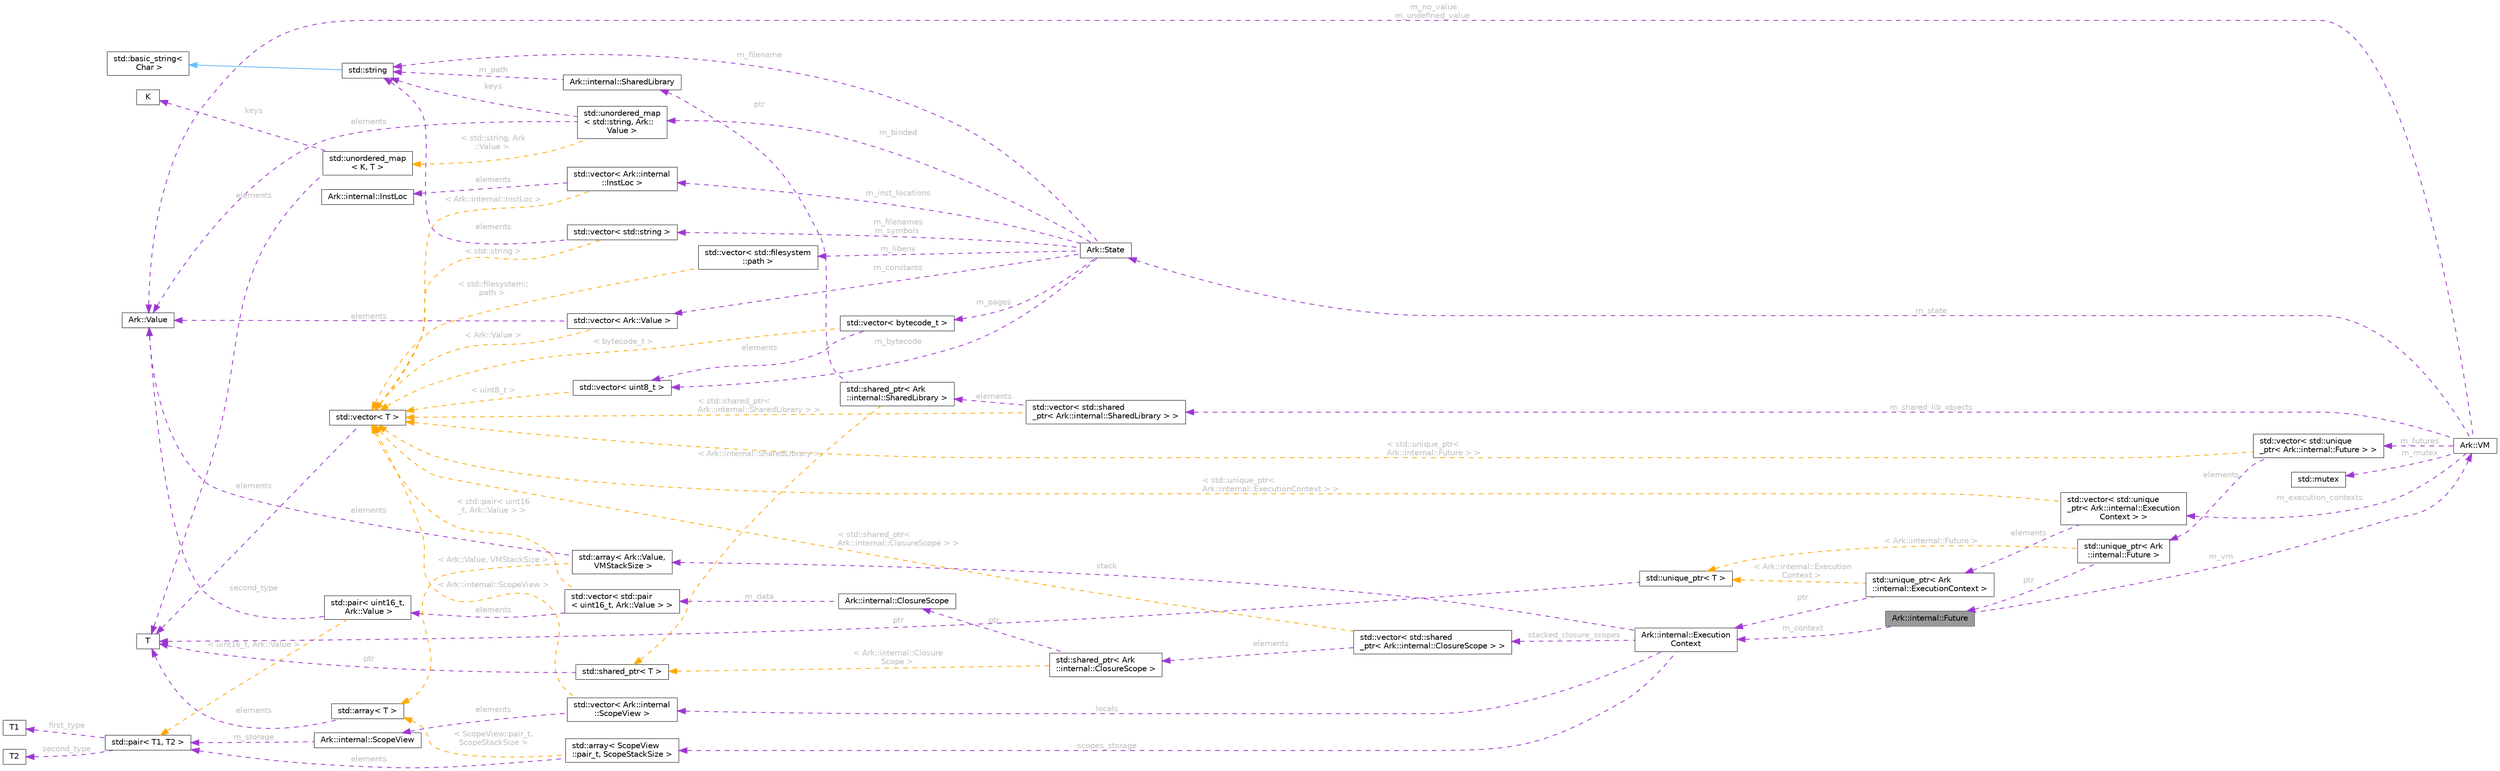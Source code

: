 digraph "Ark::internal::Future"
{
 // INTERACTIVE_SVG=YES
 // LATEX_PDF_SIZE
  bgcolor="transparent";
  edge [fontname=Helvetica,fontsize=10,labelfontname=Helvetica,labelfontsize=10];
  node [fontname=Helvetica,fontsize=10,shape=box,height=0.2,width=0.4];
  rankdir="LR";
  Node1 [id="Node000001",label="Ark::internal::Future",height=0.2,width=0.4,color="gray40", fillcolor="grey60", style="filled", fontcolor="black",tooltip=" "];
  Node2 -> Node1 [id="edge1_Node000001_Node000002",dir="back",color="darkorchid3",style="dashed",tooltip=" ",label=" m_context",fontcolor="grey" ];
  Node2 [id="Node000002",label="Ark::internal::Execution\lContext",height=0.2,width=0.4,color="gray40", fillcolor="white", style="filled",URL="$d0/daf/structArk_1_1internal_1_1ExecutionContext.html",tooltip=" "];
  Node3 -> Node2 [id="edge2_Node000002_Node000003",dir="back",color="darkorchid3",style="dashed",tooltip=" ",label=" stacked_closure_scopes",fontcolor="grey" ];
  Node3 [id="Node000003",label="std::vector\< std::shared\l_ptr\< Ark::internal::ClosureScope \> \>",height=0.2,width=0.4,color="gray40", fillcolor="white", style="filled",tooltip=" "];
  Node4 -> Node3 [id="edge3_Node000003_Node000004",dir="back",color="darkorchid3",style="dashed",tooltip=" ",label=" elements",fontcolor="grey" ];
  Node4 [id="Node000004",label="std::shared_ptr\< Ark\l::internal::ClosureScope \>",height=0.2,width=0.4,color="gray40", fillcolor="white", style="filled",tooltip=" "];
  Node5 -> Node4 [id="edge4_Node000004_Node000005",dir="back",color="darkorchid3",style="dashed",tooltip=" ",label=" ptr",fontcolor="grey" ];
  Node5 [id="Node000005",label="Ark::internal::ClosureScope",height=0.2,width=0.4,color="gray40", fillcolor="white", style="filled",URL="$d9/d6c/classArk_1_1internal_1_1ClosureScope.html",tooltip="A class to store fields captured by a closure."];
  Node6 -> Node5 [id="edge5_Node000005_Node000006",dir="back",color="darkorchid3",style="dashed",tooltip=" ",label=" m_data",fontcolor="grey" ];
  Node6 [id="Node000006",label="std::vector\< std::pair\l\< uint16_t, Ark::Value \> \>",height=0.2,width=0.4,color="gray40", fillcolor="white", style="filled",tooltip=" "];
  Node7 -> Node6 [id="edge6_Node000006_Node000007",dir="back",color="darkorchid3",style="dashed",tooltip=" ",label=" elements",fontcolor="grey" ];
  Node7 [id="Node000007",label="std::pair\< uint16_t,\l Ark::Value \>",height=0.2,width=0.4,color="gray40", fillcolor="white", style="filled",tooltip=" "];
  Node8 -> Node7 [id="edge7_Node000007_Node000008",dir="back",color="darkorchid3",style="dashed",tooltip=" ",label=" second_type",fontcolor="grey" ];
  Node8 [id="Node000008",label="Ark::Value",height=0.2,width=0.4,color="gray40", fillcolor="white", style="filled",URL="$d3/d90/classArk_1_1Value.html",tooltip=" "];
  Node9 -> Node7 [id="edge8_Node000007_Node000009",dir="back",color="orange",style="dashed",tooltip=" ",label=" \< uint16_t, Ark::Value \>",fontcolor="grey" ];
  Node9 [id="Node000009",label="std::pair\< T1, T2 \>",height=0.2,width=0.4,color="gray40", fillcolor="white", style="filled",tooltip=" "];
  Node10 -> Node9 [id="edge9_Node000009_Node000010",dir="back",color="darkorchid3",style="dashed",tooltip=" ",label=" first_type",fontcolor="grey" ];
  Node10 [id="Node000010",label="T1",height=0.2,width=0.4,color="gray40", fillcolor="white", style="filled",tooltip=" "];
  Node11 -> Node9 [id="edge10_Node000009_Node000011",dir="back",color="darkorchid3",style="dashed",tooltip=" ",label=" second_type",fontcolor="grey" ];
  Node11 [id="Node000011",label="T2",height=0.2,width=0.4,color="gray40", fillcolor="white", style="filled",tooltip=" "];
  Node12 -> Node6 [id="edge11_Node000006_Node000012",dir="back",color="orange",style="dashed",tooltip=" ",label=" \< std::pair\< uint16\l_t, Ark::Value \> \>",fontcolor="grey" ];
  Node12 [id="Node000012",label="std::vector\< T \>",height=0.2,width=0.4,color="gray40", fillcolor="white", style="filled",tooltip=" "];
  Node13 -> Node12 [id="edge12_Node000012_Node000013",dir="back",color="darkorchid3",style="dashed",tooltip=" ",label=" elements",fontcolor="grey" ];
  Node13 [id="Node000013",label="T",height=0.2,width=0.4,color="gray40", fillcolor="white", style="filled",tooltip=" "];
  Node14 -> Node4 [id="edge13_Node000004_Node000014",dir="back",color="orange",style="dashed",tooltip=" ",label=" \< Ark::internal::Closure\lScope \>",fontcolor="grey" ];
  Node14 [id="Node000014",label="std::shared_ptr\< T \>",height=0.2,width=0.4,color="gray40", fillcolor="white", style="filled",tooltip=" "];
  Node13 -> Node14 [id="edge14_Node000014_Node000013",dir="back",color="darkorchid3",style="dashed",tooltip=" ",label=" ptr",fontcolor="grey" ];
  Node12 -> Node3 [id="edge15_Node000003_Node000012",dir="back",color="orange",style="dashed",tooltip=" ",label=" \< std::shared_ptr\<\l Ark::internal::ClosureScope \> \>",fontcolor="grey" ];
  Node15 -> Node2 [id="edge16_Node000002_Node000015",dir="back",color="darkorchid3",style="dashed",tooltip=" ",label=" locals",fontcolor="grey" ];
  Node15 [id="Node000015",label="std::vector\< Ark::internal\l::ScopeView \>",height=0.2,width=0.4,color="gray40", fillcolor="white", style="filled",tooltip=" "];
  Node16 -> Node15 [id="edge17_Node000015_Node000016",dir="back",color="darkorchid3",style="dashed",tooltip=" ",label=" elements",fontcolor="grey" ];
  Node16 [id="Node000016",label="Ark::internal::ScopeView",height=0.2,width=0.4,color="gray40", fillcolor="white", style="filled",URL="$d2/ddd/classArk_1_1internal_1_1ScopeView.html",tooltip="A class to handle the VM scope more efficiently."];
  Node9 -> Node16 [id="edge18_Node000016_Node000009",dir="back",color="darkorchid3",style="dashed",tooltip=" ",label=" m_storage",fontcolor="grey" ];
  Node12 -> Node15 [id="edge19_Node000015_Node000012",dir="back",color="orange",style="dashed",tooltip=" ",label=" \< Ark::internal::ScopeView \>",fontcolor="grey" ];
  Node17 -> Node2 [id="edge20_Node000002_Node000017",dir="back",color="darkorchid3",style="dashed",tooltip=" ",label=" scopes_storage",fontcolor="grey" ];
  Node17 [id="Node000017",label="std::array\< ScopeView\l::pair_t, ScopeStackSize \>",height=0.2,width=0.4,color="gray40", fillcolor="white", style="filled",tooltip=" "];
  Node9 -> Node17 [id="edge21_Node000017_Node000009",dir="back",color="darkorchid3",style="dashed",tooltip=" ",label=" elements",fontcolor="grey" ];
  Node18 -> Node17 [id="edge22_Node000017_Node000018",dir="back",color="orange",style="dashed",tooltip=" ",label=" \< ScopeView::pair_t,\l ScopeStackSize \>",fontcolor="grey" ];
  Node18 [id="Node000018",label="std::array\< T \>",height=0.2,width=0.4,color="gray40", fillcolor="white", style="filled",tooltip=" "];
  Node13 -> Node18 [id="edge23_Node000018_Node000013",dir="back",color="darkorchid3",style="dashed",tooltip=" ",label=" elements",fontcolor="grey" ];
  Node19 -> Node2 [id="edge24_Node000002_Node000019",dir="back",color="darkorchid3",style="dashed",tooltip=" ",label=" stack",fontcolor="grey" ];
  Node19 [id="Node000019",label="std::array\< Ark::Value,\l VMStackSize \>",height=0.2,width=0.4,color="gray40", fillcolor="white", style="filled",tooltip=" "];
  Node8 -> Node19 [id="edge25_Node000019_Node000008",dir="back",color="darkorchid3",style="dashed",tooltip=" ",label=" elements",fontcolor="grey" ];
  Node18 -> Node19 [id="edge26_Node000019_Node000018",dir="back",color="orange",style="dashed",tooltip=" ",label=" \< Ark::Value, VMStackSize \>",fontcolor="grey" ];
  Node20 -> Node1 [id="edge27_Node000001_Node000020",dir="back",color="darkorchid3",style="dashed",tooltip=" ",label=" m_vm",fontcolor="grey" ];
  Node20 [id="Node000020",label="Ark::VM",height=0.2,width=0.4,color="gray40", fillcolor="white", style="filled",URL="$d2/d93/classArk_1_1VM.html",tooltip="The ArkScript virtual machine, executing ArkScript bytecode."];
  Node21 -> Node20 [id="edge28_Node000020_Node000021",dir="back",color="darkorchid3",style="dashed",tooltip=" ",label=" m_state",fontcolor="grey" ];
  Node21 [id="Node000021",label="Ark::State",height=0.2,width=0.4,color="gray40", fillcolor="white", style="filled",URL="$d1/d37/classArk_1_1State.html",tooltip="Ark state to handle the dirty job of loading and compiling ArkScript code."];
  Node22 -> Node21 [id="edge29_Node000021_Node000022",dir="back",color="darkorchid3",style="dashed",tooltip=" ",label=" m_bytecode",fontcolor="grey" ];
  Node22 [id="Node000022",label="std::vector\< uint8_t \>",height=0.2,width=0.4,color="gray40", fillcolor="white", style="filled",tooltip=" "];
  Node12 -> Node22 [id="edge30_Node000022_Node000012",dir="back",color="orange",style="dashed",tooltip=" ",label=" \< uint8_t \>",fontcolor="grey" ];
  Node23 -> Node21 [id="edge31_Node000021_Node000023",dir="back",color="darkorchid3",style="dashed",tooltip=" ",label=" m_libenv",fontcolor="grey" ];
  Node23 [id="Node000023",label="std::vector\< std::filesystem\l::path \>",height=0.2,width=0.4,color="gray40", fillcolor="white", style="filled",tooltip=" "];
  Node12 -> Node23 [id="edge32_Node000023_Node000012",dir="back",color="orange",style="dashed",tooltip=" ",label=" \< std::filesystem::\lpath \>",fontcolor="grey" ];
  Node24 -> Node21 [id="edge33_Node000021_Node000024",dir="back",color="darkorchid3",style="dashed",tooltip=" ",label=" m_filename",fontcolor="grey" ];
  Node24 [id="Node000024",label="std::string",height=0.2,width=0.4,color="gray40", fillcolor="white", style="filled",tooltip=" "];
  Node25 -> Node24 [id="edge34_Node000024_Node000025",dir="back",color="steelblue1",style="solid",tooltip=" "];
  Node25 [id="Node000025",label="std::basic_string\<\l Char \>",height=0.2,width=0.4,color="gray40", fillcolor="white", style="filled",tooltip=" "];
  Node26 -> Node21 [id="edge35_Node000021_Node000026",dir="back",color="darkorchid3",style="dashed",tooltip=" ",label=" m_filenames\nm_symbols",fontcolor="grey" ];
  Node26 [id="Node000026",label="std::vector\< std::string \>",height=0.2,width=0.4,color="gray40", fillcolor="white", style="filled",tooltip=" "];
  Node24 -> Node26 [id="edge36_Node000026_Node000024",dir="back",color="darkorchid3",style="dashed",tooltip=" ",label=" elements",fontcolor="grey" ];
  Node12 -> Node26 [id="edge37_Node000026_Node000012",dir="back",color="orange",style="dashed",tooltip=" ",label=" \< std::string \>",fontcolor="grey" ];
  Node27 -> Node21 [id="edge38_Node000021_Node000027",dir="back",color="darkorchid3",style="dashed",tooltip=" ",label=" m_constants",fontcolor="grey" ];
  Node27 [id="Node000027",label="std::vector\< Ark::Value \>",height=0.2,width=0.4,color="gray40", fillcolor="white", style="filled",tooltip=" "];
  Node8 -> Node27 [id="edge39_Node000027_Node000008",dir="back",color="darkorchid3",style="dashed",tooltip=" ",label=" elements",fontcolor="grey" ];
  Node12 -> Node27 [id="edge40_Node000027_Node000012",dir="back",color="orange",style="dashed",tooltip=" ",label=" \< Ark::Value \>",fontcolor="grey" ];
  Node28 -> Node21 [id="edge41_Node000021_Node000028",dir="back",color="darkorchid3",style="dashed",tooltip=" ",label=" m_inst_locations",fontcolor="grey" ];
  Node28 [id="Node000028",label="std::vector\< Ark::internal\l::InstLoc \>",height=0.2,width=0.4,color="gray40", fillcolor="white", style="filled",tooltip=" "];
  Node29 -> Node28 [id="edge42_Node000028_Node000029",dir="back",color="darkorchid3",style="dashed",tooltip=" ",label=" elements",fontcolor="grey" ];
  Node29 [id="Node000029",label="Ark::internal::InstLoc",height=0.2,width=0.4,color="gray40", fillcolor="white", style="filled",URL="$d5/d64/structArk_1_1internal_1_1InstLoc.html",tooltip=" "];
  Node12 -> Node28 [id="edge43_Node000028_Node000012",dir="back",color="orange",style="dashed",tooltip=" ",label=" \< Ark::internal::InstLoc \>",fontcolor="grey" ];
  Node30 -> Node21 [id="edge44_Node000021_Node000030",dir="back",color="darkorchid3",style="dashed",tooltip=" ",label=" m_pages",fontcolor="grey" ];
  Node30 [id="Node000030",label="std::vector\< bytecode_t \>",height=0.2,width=0.4,color="gray40", fillcolor="white", style="filled",tooltip=" "];
  Node22 -> Node30 [id="edge45_Node000030_Node000022",dir="back",color="darkorchid3",style="dashed",tooltip=" ",label=" elements",fontcolor="grey" ];
  Node12 -> Node30 [id="edge46_Node000030_Node000012",dir="back",color="orange",style="dashed",tooltip=" ",label=" \< bytecode_t \>",fontcolor="grey" ];
  Node31 -> Node21 [id="edge47_Node000021_Node000031",dir="back",color="darkorchid3",style="dashed",tooltip=" ",label=" m_binded",fontcolor="grey" ];
  Node31 [id="Node000031",label="std::unordered_map\l\< std::string, Ark::\lValue \>",height=0.2,width=0.4,color="gray40", fillcolor="white", style="filled",tooltip=" "];
  Node24 -> Node31 [id="edge48_Node000031_Node000024",dir="back",color="darkorchid3",style="dashed",tooltip=" ",label=" keys",fontcolor="grey" ];
  Node8 -> Node31 [id="edge49_Node000031_Node000008",dir="back",color="darkorchid3",style="dashed",tooltip=" ",label=" elements",fontcolor="grey" ];
  Node32 -> Node31 [id="edge50_Node000031_Node000032",dir="back",color="orange",style="dashed",tooltip=" ",label=" \< std::string, Ark\l::Value \>",fontcolor="grey" ];
  Node32 [id="Node000032",label="std::unordered_map\l\< K, T \>",height=0.2,width=0.4,color="gray40", fillcolor="white", style="filled",tooltip=" "];
  Node33 -> Node32 [id="edge51_Node000032_Node000033",dir="back",color="darkorchid3",style="dashed",tooltip=" ",label=" keys",fontcolor="grey" ];
  Node33 [id="Node000033",label="K",height=0.2,width=0.4,color="gray40", fillcolor="white", style="filled",tooltip=" "];
  Node13 -> Node32 [id="edge52_Node000032_Node000013",dir="back",color="darkorchid3",style="dashed",tooltip=" ",label=" elements",fontcolor="grey" ];
  Node34 -> Node20 [id="edge53_Node000020_Node000034",dir="back",color="darkorchid3",style="dashed",tooltip=" ",label=" m_execution_contexts",fontcolor="grey" ];
  Node34 [id="Node000034",label="std::vector\< std::unique\l_ptr\< Ark::internal::Execution\lContext \> \>",height=0.2,width=0.4,color="gray40", fillcolor="white", style="filled",tooltip=" "];
  Node35 -> Node34 [id="edge54_Node000034_Node000035",dir="back",color="darkorchid3",style="dashed",tooltip=" ",label=" elements",fontcolor="grey" ];
  Node35 [id="Node000035",label="std::unique_ptr\< Ark\l::internal::ExecutionContext \>",height=0.2,width=0.4,color="gray40", fillcolor="white", style="filled",tooltip=" "];
  Node2 -> Node35 [id="edge55_Node000035_Node000002",dir="back",color="darkorchid3",style="dashed",tooltip=" ",label=" ptr",fontcolor="grey" ];
  Node36 -> Node35 [id="edge56_Node000035_Node000036",dir="back",color="orange",style="dashed",tooltip=" ",label=" \< Ark::internal::Execution\lContext \>",fontcolor="grey" ];
  Node36 [id="Node000036",label="std::unique_ptr\< T \>",height=0.2,width=0.4,color="gray40", fillcolor="white", style="filled",tooltip=" "];
  Node13 -> Node36 [id="edge57_Node000036_Node000013",dir="back",color="darkorchid3",style="dashed",tooltip=" ",label=" ptr",fontcolor="grey" ];
  Node12 -> Node34 [id="edge58_Node000034_Node000012",dir="back",color="orange",style="dashed",tooltip=" ",label=" \< std::unique_ptr\<\l Ark::internal::ExecutionContext \> \>",fontcolor="grey" ];
  Node37 -> Node20 [id="edge59_Node000020_Node000037",dir="back",color="darkorchid3",style="dashed",tooltip=" ",label=" m_mutex",fontcolor="grey" ];
  Node37 [id="Node000037",label="std::mutex",height=0.2,width=0.4,color="gray40", fillcolor="white", style="filled",tooltip=" "];
  Node38 -> Node20 [id="edge60_Node000020_Node000038",dir="back",color="darkorchid3",style="dashed",tooltip=" ",label=" m_shared_lib_objects",fontcolor="grey" ];
  Node38 [id="Node000038",label="std::vector\< std::shared\l_ptr\< Ark::internal::SharedLibrary \> \>",height=0.2,width=0.4,color="gray40", fillcolor="white", style="filled",tooltip=" "];
  Node39 -> Node38 [id="edge61_Node000038_Node000039",dir="back",color="darkorchid3",style="dashed",tooltip=" ",label=" elements",fontcolor="grey" ];
  Node39 [id="Node000039",label="std::shared_ptr\< Ark\l::internal::SharedLibrary \>",height=0.2,width=0.4,color="gray40", fillcolor="white", style="filled",tooltip=" "];
  Node40 -> Node39 [id="edge62_Node000039_Node000040",dir="back",color="darkorchid3",style="dashed",tooltip=" ",label=" ptr",fontcolor="grey" ];
  Node40 [id="Node000040",label="Ark::internal::SharedLibrary",height=0.2,width=0.4,color="gray40", fillcolor="white", style="filled",URL="$d0/d8a/classArk_1_1internal_1_1SharedLibrary.html",tooltip="Handling a shared library as an ArkScript plugin."];
  Node24 -> Node40 [id="edge63_Node000040_Node000024",dir="back",color="darkorchid3",style="dashed",tooltip=" ",label=" m_path",fontcolor="grey" ];
  Node14 -> Node39 [id="edge64_Node000039_Node000014",dir="back",color="orange",style="dashed",tooltip=" ",label=" \< Ark::internal::SharedLibrary \>",fontcolor="grey" ];
  Node12 -> Node38 [id="edge65_Node000038_Node000012",dir="back",color="orange",style="dashed",tooltip=" ",label=" \< std::shared_ptr\<\l Ark::internal::SharedLibrary \> \>",fontcolor="grey" ];
  Node41 -> Node20 [id="edge66_Node000020_Node000041",dir="back",color="darkorchid3",style="dashed",tooltip=" ",label=" m_futures",fontcolor="grey" ];
  Node41 [id="Node000041",label="std::vector\< std::unique\l_ptr\< Ark::internal::Future \> \>",height=0.2,width=0.4,color="gray40", fillcolor="white", style="filled",tooltip=" "];
  Node42 -> Node41 [id="edge67_Node000041_Node000042",dir="back",color="darkorchid3",style="dashed",tooltip=" ",label=" elements",fontcolor="grey" ];
  Node42 [id="Node000042",label="std::unique_ptr\< Ark\l::internal::Future \>",height=0.2,width=0.4,color="gray40", fillcolor="white", style="filled",tooltip=" "];
  Node1 -> Node42 [id="edge68_Node000042_Node000001",dir="back",color="darkorchid3",style="dashed",tooltip=" ",label=" ptr",fontcolor="grey" ];
  Node36 -> Node42 [id="edge69_Node000042_Node000036",dir="back",color="orange",style="dashed",tooltip=" ",label=" \< Ark::internal::Future \>",fontcolor="grey" ];
  Node12 -> Node41 [id="edge70_Node000041_Node000012",dir="back",color="orange",style="dashed",tooltip=" ",label=" \< std::unique_ptr\<\l Ark::internal::Future \> \>",fontcolor="grey" ];
  Node8 -> Node20 [id="edge71_Node000020_Node000008",dir="back",color="darkorchid3",style="dashed",tooltip=" ",label=" m_no_value\nm_undefined_value",fontcolor="grey" ];
}

